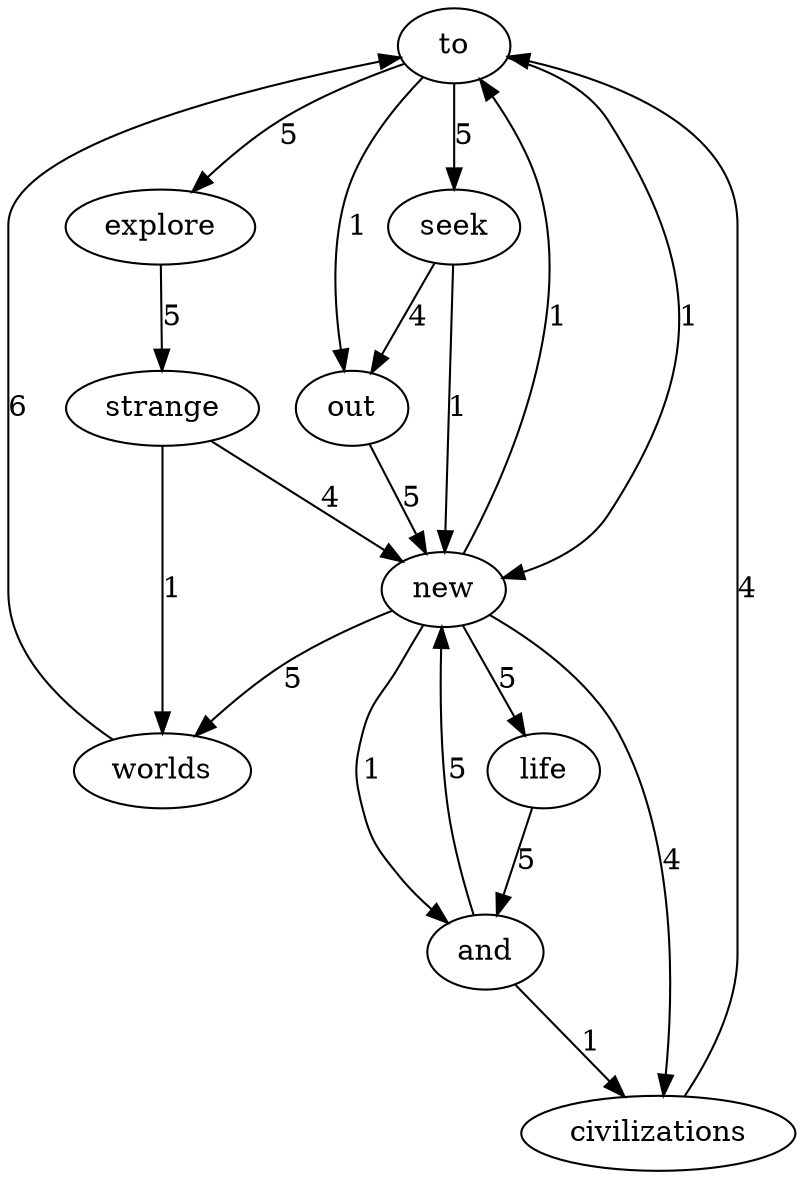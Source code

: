 digraph G {
to->explore[label="5"];to->new[label="1"];to->seek[label="5"];to->out[label="1"];explore->strange[label="5"];strange->new[label="4"];strange->worlds[label="1"];new->to[label="1"];new->worlds[label="5"];new->life[label="5"];new->and[label="1"];new->civilizations[label="4"];worlds->to[label="6"];seek->new[label="1"];seek->out[label="4"];out->new[label="5"];life->and[label="5"];and->new[label="5"];and->civilizations[label="1"];civilizations->to[label="4"];}
